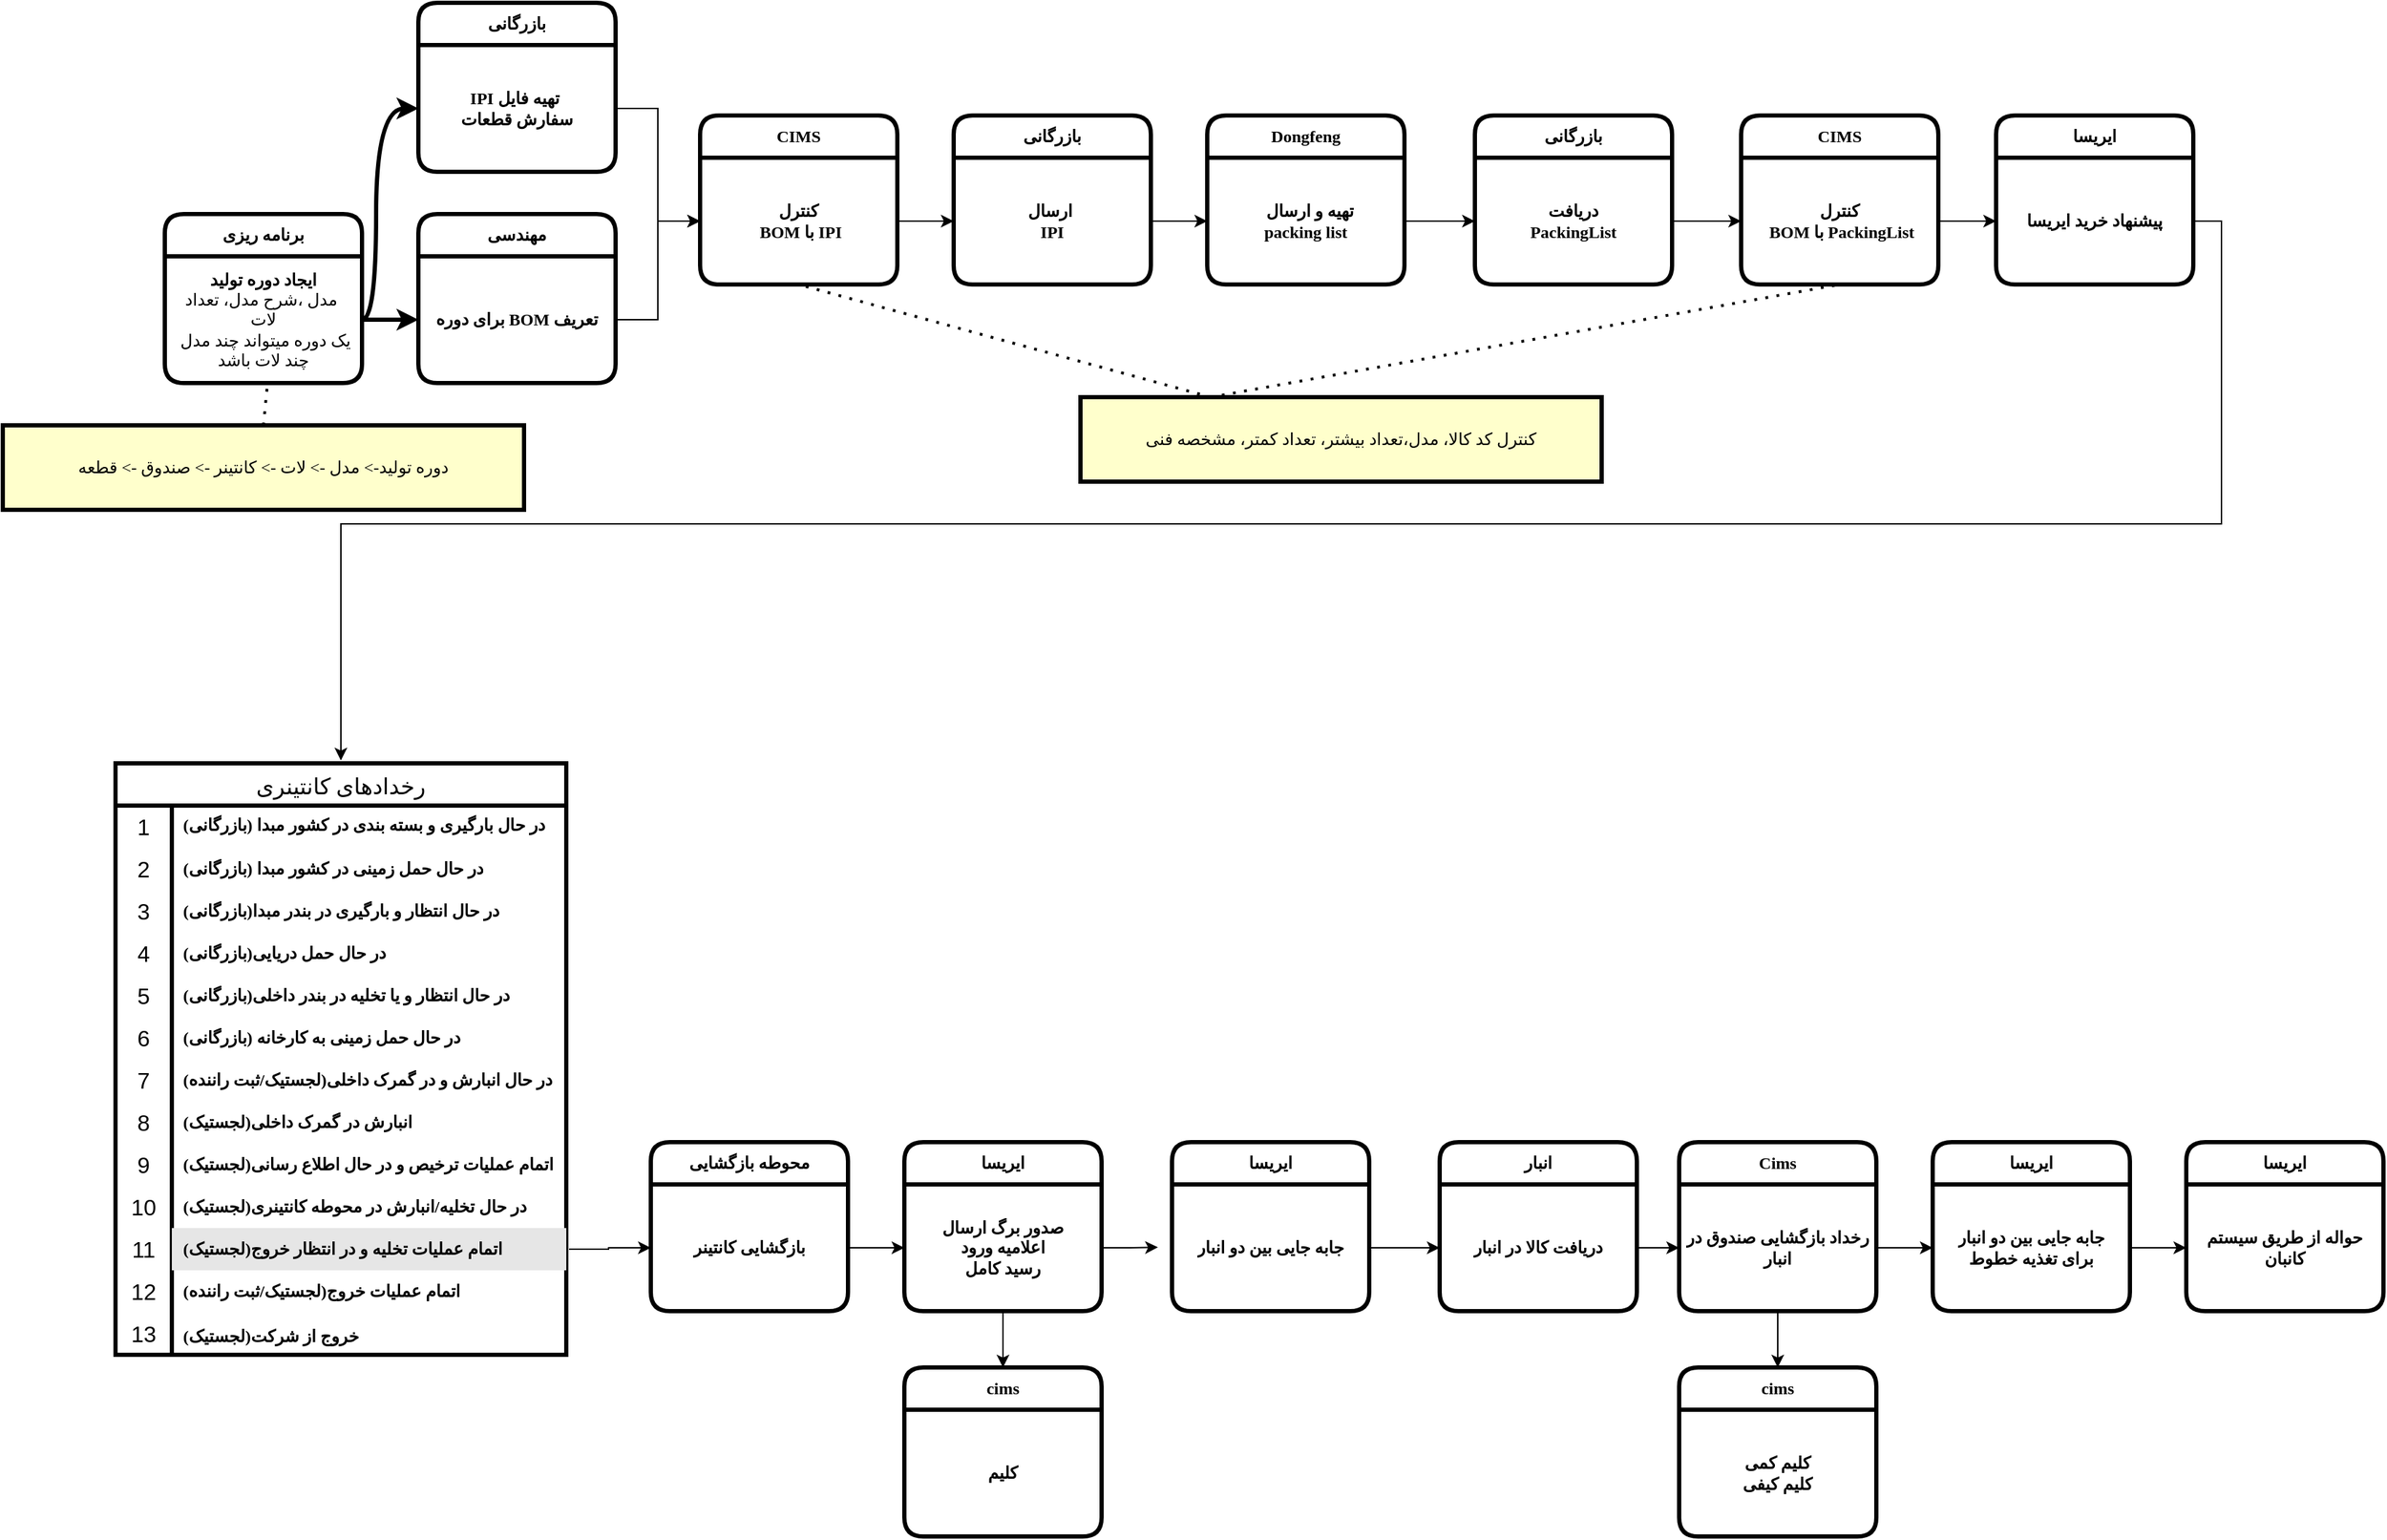 <mxfile version="24.7.8">
  <diagram name="Page-1" id="c7558073-3199-34d8-9f00-42111426c3f3">
    <mxGraphModel dx="2544" dy="2734" grid="1" gridSize="10" guides="1" tooltips="1" connect="1" arrows="1" fold="1" page="1" pageScale="1" pageWidth="1169" pageHeight="827" background="none" math="0" shadow="0">
      <root>
        <mxCell id="0" />
        <mxCell id="1" parent="0" />
        <mxCell id="4" value="‏دوره تولید-&gt; مدل -&gt; لات -&gt; کانتینر -&gt; صندوق -&gt; قطعه" style="whiteSpace=wrap;align=center;verticalAlign=middle;fontStyle=0;strokeWidth=3;fillColor=#FFFFCC;fontFamily=Vazirmatn;fontSource=https%3A%2F%2Ffonts.googleapis.com%2Fcss%3Ffamily%3DVazirmatn;" parent="1" vertex="1">
          <mxGeometry x="1200" y="-240" width="370" height="60" as="geometry" />
        </mxCell>
        <mxCell id="ImeqDuy5QfRWBbxiFpZr-104" value="&lt;span style=&quot;font-weight: 700;&quot;&gt;برنامه ریزی&lt;/span&gt;" style="swimlane;fontStyle=0;childLayout=stackLayout;horizontal=1;startSize=30;horizontalStack=0;resizeParent=1;resizeParentMax=0;resizeLast=0;collapsible=1;marginBottom=0;whiteSpace=wrap;html=1;strokeWidth=3;rounded=1;fontFamily=Vazirmatn;fontSource=https%3A%2F%2Ffonts.googleapis.com%2Fcss%3Ffamily%3DVazirmatn;" vertex="1" parent="1">
          <mxGeometry x="1315" y="-390" width="140" height="120" as="geometry" />
        </mxCell>
        <mxCell id="ImeqDuy5QfRWBbxiFpZr-105" value="&lt;b&gt;ایجاد دوره تولید&lt;/b&gt;&lt;div&gt;مدل ،شرح مدل، تعداد&amp;nbsp;&lt;/div&gt;&lt;div&gt;&lt;span style=&quot;background-color: initial;&quot;&gt;لات&lt;/span&gt;&lt;br&gt;&lt;/div&gt;&lt;div&gt;&lt;span style=&quot;background-color: initial;&quot;&gt;یک دوره میتواند چند مدل&amp;nbsp; چند لات باشد&lt;/span&gt;&lt;/div&gt;" style="text;strokeColor=none;fillColor=none;align=center;verticalAlign=middle;spacingLeft=4;spacingRight=4;overflow=hidden;points=[[0,0.5],[1,0.5]];portConstraint=eastwest;rotatable=0;whiteSpace=wrap;html=1;strokeWidth=3;rounded=1;fontFamily=Vazirmatn;fontSource=https%3A%2F%2Ffonts.googleapis.com%2Fcss%3Ffamily%3DVazirmatn;" vertex="1" parent="ImeqDuy5QfRWBbxiFpZr-104">
          <mxGeometry y="30" width="140" height="90" as="geometry" />
        </mxCell>
        <mxCell id="ImeqDuy5QfRWBbxiFpZr-108" value="" style="endArrow=none;dashed=1;html=1;dashPattern=1 3;strokeWidth=2;rounded=0;exitX=0.5;exitY=0;exitDx=0;exitDy=0;entryX=0.521;entryY=1;entryDx=0;entryDy=0;entryPerimeter=0;" edge="1" parent="1" source="4" target="ImeqDuy5QfRWBbxiFpZr-105">
          <mxGeometry width="50" height="50" relative="1" as="geometry">
            <mxPoint x="1725" y="-400" as="sourcePoint" />
            <mxPoint x="1775" y="-450" as="targetPoint" />
          </mxGeometry>
        </mxCell>
        <mxCell id="ImeqDuy5QfRWBbxiFpZr-109" value="&lt;span style=&quot;font-weight: 700;&quot;&gt;مهندسی&lt;/span&gt;" style="swimlane;fontStyle=0;childLayout=stackLayout;horizontal=1;startSize=30;horizontalStack=0;resizeParent=1;resizeParentMax=0;resizeLast=0;collapsible=1;marginBottom=0;whiteSpace=wrap;html=1;strokeWidth=3;rounded=1;fontFamily=Vazirmatn;fontSource=https%3A%2F%2Ffonts.googleapis.com%2Fcss%3Ffamily%3DVazirmatn;" vertex="1" parent="1">
          <mxGeometry x="1495" y="-390" width="140" height="120" as="geometry" />
        </mxCell>
        <mxCell id="ImeqDuy5QfRWBbxiFpZr-110" value="&lt;b&gt;‮‏‏تعریف MOB برای دوره&lt;/b&gt;" style="text;strokeColor=none;fillColor=none;align=center;verticalAlign=middle;spacingLeft=4;spacingRight=4;overflow=hidden;points=[[0,0.5],[1,0.5]];portConstraint=eastwest;rotatable=0;whiteSpace=wrap;html=1;strokeWidth=3;rounded=1;fontFamily=Vazirmatn;fontSource=https%3A%2F%2Ffonts.googleapis.com%2Fcss%3Ffamily%3DVazirmatn;" vertex="1" parent="ImeqDuy5QfRWBbxiFpZr-109">
          <mxGeometry y="30" width="140" height="90" as="geometry" />
        </mxCell>
        <mxCell id="ImeqDuy5QfRWBbxiFpZr-111" value="&lt;span style=&quot;font-weight: 700;&quot;&gt;بازرگانی&lt;/span&gt;" style="swimlane;fontStyle=0;childLayout=stackLayout;horizontal=1;startSize=30;horizontalStack=0;resizeParent=1;resizeParentMax=0;resizeLast=0;collapsible=1;marginBottom=0;whiteSpace=wrap;html=1;strokeWidth=3;rounded=1;fontFamily=Vazirmatn;fontSource=https%3A%2F%2Ffonts.googleapis.com%2Fcss%3Ffamily%3DVazirmatn;" vertex="1" parent="1">
          <mxGeometry x="1495" y="-540" width="140" height="120" as="geometry" />
        </mxCell>
        <mxCell id="ImeqDuy5QfRWBbxiFpZr-112" value="&lt;b&gt;‮&amp;nbsp; تهیه فایل IPI&amp;nbsp;&lt;/b&gt;&lt;div&gt;&lt;b&gt;سفارش قطعات&lt;/b&gt;&lt;/div&gt;" style="text;strokeColor=none;fillColor=none;align=center;verticalAlign=middle;spacingLeft=4;spacingRight=4;overflow=hidden;points=[[0,0.5],[1,0.5]];portConstraint=eastwest;rotatable=0;whiteSpace=wrap;html=1;strokeWidth=3;rounded=1;fontFamily=Vazirmatn;fontSource=https%3A%2F%2Ffonts.googleapis.com%2Fcss%3Ffamily%3DVazirmatn;" vertex="1" parent="ImeqDuy5QfRWBbxiFpZr-111">
          <mxGeometry y="30" width="140" height="90" as="geometry" />
        </mxCell>
        <mxCell id="ImeqDuy5QfRWBbxiFpZr-113" value="&lt;b&gt;CIMS&lt;/b&gt;" style="swimlane;fontStyle=0;childLayout=stackLayout;horizontal=1;startSize=30;horizontalStack=0;resizeParent=1;resizeParentMax=0;resizeLast=0;collapsible=1;marginBottom=0;whiteSpace=wrap;html=1;strokeWidth=3;rounded=1;fontFamily=Vazirmatn;fontSource=https%3A%2F%2Ffonts.googleapis.com%2Fcss%3Ffamily%3DVazirmatn;" vertex="1" parent="1">
          <mxGeometry x="1695" y="-460" width="140" height="120" as="geometry" />
        </mxCell>
        <mxCell id="ImeqDuy5QfRWBbxiFpZr-114" value="&lt;b&gt;کنترل&lt;/b&gt;&lt;div&gt;&lt;b&gt;&amp;nbsp;BOM با IPI&lt;/b&gt;&lt;/div&gt;" style="text;strokeColor=none;fillColor=none;align=center;verticalAlign=middle;spacingLeft=4;spacingRight=4;overflow=hidden;points=[[0,0.5],[1,0.5]];portConstraint=eastwest;rotatable=0;whiteSpace=wrap;html=1;strokeWidth=3;rounded=1;fontFamily=Vazirmatn;fontSource=https%3A%2F%2Ffonts.googleapis.com%2Fcss%3Ffamily%3DVazirmatn;" vertex="1" parent="ImeqDuy5QfRWBbxiFpZr-113">
          <mxGeometry y="30" width="140" height="90" as="geometry" />
        </mxCell>
        <mxCell id="ImeqDuy5QfRWBbxiFpZr-118" value="&lt;b&gt;Dongfeng&lt;/b&gt;" style="swimlane;fontStyle=0;childLayout=stackLayout;horizontal=1;startSize=30;horizontalStack=0;resizeParent=1;resizeParentMax=0;resizeLast=0;collapsible=1;marginBottom=0;whiteSpace=wrap;html=1;strokeWidth=3;rounded=1;fontFamily=Vazirmatn;fontSource=https%3A%2F%2Ffonts.googleapis.com%2Fcss%3Ffamily%3DVazirmatn;" vertex="1" parent="1">
          <mxGeometry x="2055" y="-460" width="140" height="120" as="geometry" />
        </mxCell>
        <mxCell id="ImeqDuy5QfRWBbxiFpZr-119" value="&lt;b&gt;&amp;nbsp; تهیه و ارسال&lt;/b&gt;&lt;div&gt;&lt;b&gt;packing list&lt;/b&gt;&lt;/div&gt;" style="text;strokeColor=none;fillColor=none;align=center;verticalAlign=middle;spacingLeft=4;spacingRight=4;overflow=hidden;points=[[0,0.5],[1,0.5]];portConstraint=eastwest;rotatable=0;whiteSpace=wrap;html=1;strokeWidth=3;rounded=1;fontFamily=Vazirmatn;fontSource=https%3A%2F%2Ffonts.googleapis.com%2Fcss%3Ffamily%3DVazirmatn;" vertex="1" parent="ImeqDuy5QfRWBbxiFpZr-118">
          <mxGeometry y="30" width="140" height="90" as="geometry" />
        </mxCell>
        <mxCell id="ImeqDuy5QfRWBbxiFpZr-120" value="&lt;b&gt;بازرگانی&lt;/b&gt;" style="swimlane;fontStyle=0;childLayout=stackLayout;horizontal=1;startSize=30;horizontalStack=0;resizeParent=1;resizeParentMax=0;resizeLast=0;collapsible=1;marginBottom=0;whiteSpace=wrap;html=1;strokeWidth=3;rounded=1;fontFamily=Vazirmatn;fontSource=https%3A%2F%2Ffonts.googleapis.com%2Fcss%3Ffamily%3DVazirmatn;" vertex="1" parent="1">
          <mxGeometry x="2245" y="-460" width="140" height="120" as="geometry" />
        </mxCell>
        <mxCell id="ImeqDuy5QfRWBbxiFpZr-121" value="&lt;b&gt;دریافت&lt;/b&gt;&lt;div&gt;&lt;b&gt;PackingList&lt;/b&gt;&lt;/div&gt;" style="text;strokeColor=none;fillColor=none;align=center;verticalAlign=middle;spacingLeft=4;spacingRight=4;overflow=hidden;points=[[0,0.5],[1,0.5]];portConstraint=eastwest;rotatable=0;whiteSpace=wrap;html=1;strokeWidth=3;rounded=1;fontFamily=Vazirmatn;fontSource=https%3A%2F%2Ffonts.googleapis.com%2Fcss%3Ffamily%3DVazirmatn;" vertex="1" parent="ImeqDuy5QfRWBbxiFpZr-120">
          <mxGeometry y="30" width="140" height="90" as="geometry" />
        </mxCell>
        <mxCell id="ImeqDuy5QfRWBbxiFpZr-122" value="&lt;b&gt;CIMS&lt;/b&gt;" style="swimlane;fontStyle=0;childLayout=stackLayout;horizontal=1;startSize=30;horizontalStack=0;resizeParent=1;resizeParentMax=0;resizeLast=0;collapsible=1;marginBottom=0;whiteSpace=wrap;html=1;strokeWidth=3;rounded=1;fontFamily=Vazirmatn;fontSource=https%3A%2F%2Ffonts.googleapis.com%2Fcss%3Ffamily%3DVazirmatn;" vertex="1" parent="1">
          <mxGeometry x="2434" y="-460" width="140" height="120" as="geometry" />
        </mxCell>
        <mxCell id="ImeqDuy5QfRWBbxiFpZr-123" value="&lt;b&gt;کنترل&lt;/b&gt;&lt;div&gt;&lt;b&gt;&amp;nbsp;BOM با PackingList&lt;/b&gt;&lt;/div&gt;" style="text;strokeColor=none;fillColor=none;align=center;verticalAlign=middle;spacingLeft=4;spacingRight=4;overflow=hidden;points=[[0,0.5],[1,0.5]];portConstraint=eastwest;rotatable=0;whiteSpace=wrap;html=1;strokeWidth=3;rounded=1;fontFamily=Vazirmatn;fontSource=https%3A%2F%2Ffonts.googleapis.com%2Fcss%3Ffamily%3DVazirmatn;" vertex="1" parent="ImeqDuy5QfRWBbxiFpZr-122">
          <mxGeometry y="30" width="140" height="90" as="geometry" />
        </mxCell>
        <mxCell id="ImeqDuy5QfRWBbxiFpZr-124" value="کنترل کد کالا، مدل،تعداد بیشتر، تعداد کمتر، مشخصه فنی" style="whiteSpace=wrap;align=center;verticalAlign=middle;fontStyle=0;strokeWidth=3;fillColor=#FFFFCC;fontFamily=Vazirmatn;fontSource=https%3A%2F%2Ffonts.googleapis.com%2Fcss%3Ffamily%3DVazirmatn;" vertex="1" parent="1">
          <mxGeometry x="1965" y="-260" width="370" height="60" as="geometry" />
        </mxCell>
        <mxCell id="ImeqDuy5QfRWBbxiFpZr-125" value="&lt;b&gt;ایریسا&lt;/b&gt;" style="swimlane;fontStyle=0;childLayout=stackLayout;horizontal=1;startSize=30;horizontalStack=0;resizeParent=1;resizeParentMax=0;resizeLast=0;collapsible=1;marginBottom=0;whiteSpace=wrap;html=1;strokeWidth=3;rounded=1;fontFamily=Vazirmatn;fontSource=https%3A%2F%2Ffonts.googleapis.com%2Fcss%3Ffamily%3DVazirmatn;" vertex="1" parent="1">
          <mxGeometry x="2615" y="-460" width="140" height="120" as="geometry" />
        </mxCell>
        <mxCell id="ImeqDuy5QfRWBbxiFpZr-126" value="&lt;b&gt;پیشنهاد خرید ایریسا&lt;/b&gt;" style="text;strokeColor=none;fillColor=none;align=center;verticalAlign=middle;spacingLeft=4;spacingRight=4;overflow=hidden;points=[[0,0.5],[1,0.5]];portConstraint=eastwest;rotatable=0;whiteSpace=wrap;html=1;strokeWidth=3;rounded=1;fontFamily=Vazirmatn;fontSource=https%3A%2F%2Ffonts.googleapis.com%2Fcss%3Ffamily%3DVazirmatn;" vertex="1" parent="ImeqDuy5QfRWBbxiFpZr-125">
          <mxGeometry y="30" width="140" height="90" as="geometry" />
        </mxCell>
        <mxCell id="ImeqDuy5QfRWBbxiFpZr-147" value="رخدادهای کانتینری" style="shape=table;startSize=30;container=1;collapsible=0;childLayout=tableLayout;fixedRows=1;rowLines=0;fontStyle=0;strokeColor=default;fontSize=16;labelBorderColor=none;labelBackgroundColor=none;perimeterSpacing=2;fontFamily=Vazirmatn;fontSource=https%3A%2F%2Ffonts.googleapis.com%2Fcss%3Ffamily%3DVazirmatn;strokeWidth=3;" vertex="1" parent="1">
          <mxGeometry x="1280" width="320" height="420" as="geometry" />
        </mxCell>
        <mxCell id="ImeqDuy5QfRWBbxiFpZr-148" value="" style="shape=tableRow;horizontal=0;startSize=0;swimlaneHead=0;swimlaneBody=0;top=0;left=0;bottom=0;right=0;collapsible=0;dropTarget=0;fillColor=none;points=[[0,0.5],[1,0.5]];portConstraint=eastwest;strokeColor=default;fontSize=16;labelBackgroundColor=none;labelBorderColor=none;perimeterSpacing=2;strokeWidth=3;" vertex="1" parent="ImeqDuy5QfRWBbxiFpZr-147">
          <mxGeometry y="30" width="320" height="30" as="geometry" />
        </mxCell>
        <mxCell id="ImeqDuy5QfRWBbxiFpZr-149" value="1" style="shape=partialRectangle;html=1;whiteSpace=wrap;connectable=0;fillColor=none;top=0;left=0;bottom=0;right=0;overflow=hidden;pointerEvents=1;strokeColor=default;fontSize=16;labelBackgroundColor=none;labelBorderColor=none;perimeterSpacing=2;strokeWidth=3;" vertex="1" parent="ImeqDuy5QfRWBbxiFpZr-148">
          <mxGeometry width="40" height="30" as="geometry">
            <mxRectangle width="40" height="30" as="alternateBounds" />
          </mxGeometry>
        </mxCell>
        <mxCell id="ImeqDuy5QfRWBbxiFpZr-150" value="&lt;b style=&quot;font-family: Vazirmatn; font-size: 12px; text-align: right;&quot;&gt;در حال بارگیری و بسته بندی در کشور مبدا (بازرگانی)&lt;/b&gt;&lt;div&gt;&lt;b style=&quot;font-family: Vazirmatn; font-size: 12px; text-align: right;&quot;&gt;&lt;br&gt;&lt;/b&gt;&lt;/div&gt;" style="shape=partialRectangle;html=1;whiteSpace=wrap;connectable=0;fillColor=none;top=0;left=0;bottom=0;right=0;align=left;spacingLeft=6;overflow=hidden;strokeColor=default;fontSize=16;shadow=0;labelBackgroundColor=none;labelBorderColor=none;perimeterSpacing=2;strokeWidth=3;" vertex="1" parent="ImeqDuy5QfRWBbxiFpZr-148">
          <mxGeometry x="40" width="280" height="30" as="geometry">
            <mxRectangle width="280" height="30" as="alternateBounds" />
          </mxGeometry>
        </mxCell>
        <mxCell id="ImeqDuy5QfRWBbxiFpZr-151" value="" style="shape=tableRow;horizontal=0;startSize=0;swimlaneHead=0;swimlaneBody=0;top=0;left=0;bottom=0;right=0;collapsible=0;dropTarget=0;fillColor=none;points=[[0,0.5],[1,0.5]];portConstraint=eastwest;strokeColor=default;fontSize=16;labelBackgroundColor=none;labelBorderColor=none;perimeterSpacing=2;strokeWidth=3;" vertex="1" parent="ImeqDuy5QfRWBbxiFpZr-147">
          <mxGeometry y="60" width="320" height="30" as="geometry" />
        </mxCell>
        <mxCell id="ImeqDuy5QfRWBbxiFpZr-152" value="2" style="shape=partialRectangle;html=1;whiteSpace=wrap;connectable=0;fillColor=none;top=0;left=0;bottom=0;right=0;overflow=hidden;strokeColor=default;fontSize=16;labelBackgroundColor=none;labelBorderColor=none;perimeterSpacing=2;strokeWidth=3;" vertex="1" parent="ImeqDuy5QfRWBbxiFpZr-151">
          <mxGeometry width="40" height="30" as="geometry">
            <mxRectangle width="40" height="30" as="alternateBounds" />
          </mxGeometry>
        </mxCell>
        <mxCell id="ImeqDuy5QfRWBbxiFpZr-153" value="&lt;div style=&quot;font-family: Vazirmatn; font-size: 12px; text-align: right;&quot;&gt;&lt;b&gt;در حال حمل زمینی در کشور مبدا (بازرگانی)&lt;/b&gt;&lt;/div&gt;" style="shape=partialRectangle;html=1;whiteSpace=wrap;connectable=0;fillColor=none;top=0;left=0;bottom=0;right=0;align=left;spacingLeft=6;overflow=hidden;strokeColor=default;fontSize=16;labelBackgroundColor=none;labelBorderColor=none;perimeterSpacing=2;strokeWidth=3;" vertex="1" parent="ImeqDuy5QfRWBbxiFpZr-151">
          <mxGeometry x="40" width="280" height="30" as="geometry">
            <mxRectangle width="280" height="30" as="alternateBounds" />
          </mxGeometry>
        </mxCell>
        <mxCell id="ImeqDuy5QfRWBbxiFpZr-154" value="" style="shape=tableRow;horizontal=0;startSize=0;swimlaneHead=0;swimlaneBody=0;top=0;left=0;bottom=0;right=0;collapsible=0;dropTarget=0;fillColor=none;points=[[0,0.5],[1,0.5]];portConstraint=eastwest;strokeColor=default;fontSize=16;labelBackgroundColor=none;labelBorderColor=none;perimeterSpacing=2;strokeWidth=3;" vertex="1" parent="ImeqDuy5QfRWBbxiFpZr-147">
          <mxGeometry y="90" width="320" height="30" as="geometry" />
        </mxCell>
        <mxCell id="ImeqDuy5QfRWBbxiFpZr-155" value="3" style="shape=partialRectangle;html=1;whiteSpace=wrap;connectable=0;fillColor=none;top=0;left=0;bottom=0;right=0;overflow=hidden;strokeColor=default;fontSize=16;labelBackgroundColor=none;labelBorderColor=none;perimeterSpacing=2;strokeWidth=3;" vertex="1" parent="ImeqDuy5QfRWBbxiFpZr-154">
          <mxGeometry width="40" height="30" as="geometry">
            <mxRectangle width="40" height="30" as="alternateBounds" />
          </mxGeometry>
        </mxCell>
        <mxCell id="ImeqDuy5QfRWBbxiFpZr-156" value="&lt;div style=&quot;font-family: Vazirmatn; font-size: 12px; text-align: right;&quot;&gt;&lt;b&gt;در حال انتظار و بارگیری در بندر مبدا(بازرگانی)&lt;/b&gt;&lt;/div&gt;" style="shape=partialRectangle;html=1;whiteSpace=wrap;connectable=0;fillColor=none;top=0;left=0;bottom=0;right=0;align=left;spacingLeft=6;overflow=hidden;strokeColor=default;fontSize=16;labelBackgroundColor=none;labelBorderColor=none;perimeterSpacing=2;strokeWidth=3;" vertex="1" parent="ImeqDuy5QfRWBbxiFpZr-154">
          <mxGeometry x="40" width="280" height="30" as="geometry">
            <mxRectangle width="280" height="30" as="alternateBounds" />
          </mxGeometry>
        </mxCell>
        <mxCell id="ImeqDuy5QfRWBbxiFpZr-163" style="shape=tableRow;horizontal=0;startSize=0;swimlaneHead=0;swimlaneBody=0;top=0;left=0;bottom=0;right=0;collapsible=0;dropTarget=0;fillColor=none;points=[[0,0.5],[1,0.5]];portConstraint=eastwest;strokeColor=default;fontSize=16;labelBackgroundColor=none;labelBorderColor=none;perimeterSpacing=2;strokeWidth=3;" vertex="1" parent="ImeqDuy5QfRWBbxiFpZr-147">
          <mxGeometry y="120" width="320" height="30" as="geometry" />
        </mxCell>
        <mxCell id="ImeqDuy5QfRWBbxiFpZr-164" value="4" style="shape=partialRectangle;html=1;whiteSpace=wrap;connectable=0;fillColor=none;top=0;left=0;bottom=0;right=0;overflow=hidden;strokeColor=default;fontSize=16;labelBackgroundColor=none;labelBorderColor=none;perimeterSpacing=2;strokeWidth=3;" vertex="1" parent="ImeqDuy5QfRWBbxiFpZr-163">
          <mxGeometry width="40" height="30" as="geometry">
            <mxRectangle width="40" height="30" as="alternateBounds" />
          </mxGeometry>
        </mxCell>
        <mxCell id="ImeqDuy5QfRWBbxiFpZr-165" value="&lt;div style=&quot;forced-color-adjust: none; color: rgb(0, 0, 0); font-family: Vazirmatn; font-size: 12px; font-style: normal; font-variant-ligatures: normal; font-variant-caps: normal; font-weight: 400; letter-spacing: normal; orphans: 2; text-align: right; text-indent: 0px; text-transform: none; widows: 2; word-spacing: 0px; -webkit-text-stroke-width: 0px; white-space: normal; text-decoration-thickness: initial; text-decoration-style: initial; text-decoration-color: initial;&quot;&gt;&lt;b style=&quot;forced-color-adjust: none;&quot;&gt;در حال حمل دریایی(بازرگانی)&lt;/b&gt;&lt;/div&gt;" style="shape=partialRectangle;html=1;whiteSpace=wrap;connectable=0;fillColor=none;top=0;left=0;bottom=0;right=0;align=left;spacingLeft=6;overflow=hidden;strokeColor=default;fontSize=16;labelBackgroundColor=none;labelBorderColor=none;perimeterSpacing=2;strokeWidth=3;" vertex="1" parent="ImeqDuy5QfRWBbxiFpZr-163">
          <mxGeometry x="40" width="280" height="30" as="geometry">
            <mxRectangle width="280" height="30" as="alternateBounds" />
          </mxGeometry>
        </mxCell>
        <mxCell id="ImeqDuy5QfRWBbxiFpZr-178" style="shape=tableRow;horizontal=0;startSize=0;swimlaneHead=0;swimlaneBody=0;top=0;left=0;bottom=0;right=0;collapsible=0;dropTarget=0;fillColor=none;points=[[0,0.5],[1,0.5]];portConstraint=eastwest;strokeColor=default;fontSize=16;labelBackgroundColor=none;labelBorderColor=none;perimeterSpacing=2;strokeWidth=3;" vertex="1" parent="ImeqDuy5QfRWBbxiFpZr-147">
          <mxGeometry y="150" width="320" height="30" as="geometry" />
        </mxCell>
        <mxCell id="ImeqDuy5QfRWBbxiFpZr-179" value="5" style="shape=partialRectangle;html=1;whiteSpace=wrap;connectable=0;fillColor=none;top=0;left=0;bottom=0;right=0;overflow=hidden;strokeColor=default;fontSize=16;labelBackgroundColor=none;labelBorderColor=none;perimeterSpacing=2;strokeWidth=3;" vertex="1" parent="ImeqDuy5QfRWBbxiFpZr-178">
          <mxGeometry width="40" height="30" as="geometry">
            <mxRectangle width="40" height="30" as="alternateBounds" />
          </mxGeometry>
        </mxCell>
        <mxCell id="ImeqDuy5QfRWBbxiFpZr-180" value="&lt;div style=&quot;forced-color-adjust: none; color: rgb(0, 0, 0); font-family: Vazirmatn; font-size: 12px; font-style: normal; font-variant-ligatures: normal; font-variant-caps: normal; font-weight: 400; letter-spacing: normal; orphans: 2; text-align: right; text-indent: 0px; text-transform: none; widows: 2; word-spacing: 0px; -webkit-text-stroke-width: 0px; white-space: normal; text-decoration-thickness: initial; text-decoration-style: initial; text-decoration-color: initial;&quot;&gt;&lt;b style=&quot;forced-color-adjust: none;&quot;&gt;در حال انتظار و یا تخلیه در بندر داخلی(بازرگانی)&lt;/b&gt;&lt;/div&gt;" style="shape=partialRectangle;html=1;whiteSpace=wrap;connectable=0;fillColor=none;top=0;left=0;bottom=0;right=0;align=left;spacingLeft=6;overflow=hidden;strokeColor=default;fontSize=16;labelBackgroundColor=none;labelBorderColor=none;perimeterSpacing=2;strokeWidth=3;" vertex="1" parent="ImeqDuy5QfRWBbxiFpZr-178">
          <mxGeometry x="40" width="280" height="30" as="geometry">
            <mxRectangle width="280" height="30" as="alternateBounds" />
          </mxGeometry>
        </mxCell>
        <mxCell id="ImeqDuy5QfRWBbxiFpZr-175" style="shape=tableRow;horizontal=0;startSize=0;swimlaneHead=0;swimlaneBody=0;top=0;left=0;bottom=0;right=0;collapsible=0;dropTarget=0;fillColor=none;points=[[0,0.5],[1,0.5]];portConstraint=eastwest;strokeColor=default;fontSize=16;labelBackgroundColor=none;labelBorderColor=none;perimeterSpacing=2;strokeWidth=3;" vertex="1" parent="ImeqDuy5QfRWBbxiFpZr-147">
          <mxGeometry y="180" width="320" height="30" as="geometry" />
        </mxCell>
        <mxCell id="ImeqDuy5QfRWBbxiFpZr-176" value="6" style="shape=partialRectangle;html=1;whiteSpace=wrap;connectable=0;fillColor=none;top=0;left=0;bottom=0;right=0;overflow=hidden;strokeColor=default;fontSize=16;labelBackgroundColor=none;labelBorderColor=none;perimeterSpacing=2;strokeWidth=3;" vertex="1" parent="ImeqDuy5QfRWBbxiFpZr-175">
          <mxGeometry width="40" height="30" as="geometry">
            <mxRectangle width="40" height="30" as="alternateBounds" />
          </mxGeometry>
        </mxCell>
        <mxCell id="ImeqDuy5QfRWBbxiFpZr-177" value="&lt;div style=&quot;forced-color-adjust: none; color: rgb(0, 0, 0); font-family: Vazirmatn; font-size: 12px; font-style: normal; font-variant-ligatures: normal; font-variant-caps: normal; font-weight: 400; letter-spacing: normal; orphans: 2; text-align: right; text-indent: 0px; text-transform: none; widows: 2; word-spacing: 0px; -webkit-text-stroke-width: 0px; white-space: normal; text-decoration-thickness: initial; text-decoration-style: initial; text-decoration-color: initial;&quot;&gt;&lt;b style=&quot;forced-color-adjust: none;&quot;&gt;در حال حمل زمینی به کارخانه (بازرگانی)&lt;/b&gt;&lt;/div&gt;" style="shape=partialRectangle;html=1;whiteSpace=wrap;connectable=0;fillColor=none;top=0;left=0;bottom=0;right=0;align=left;spacingLeft=6;overflow=hidden;strokeColor=default;fontSize=16;labelBackgroundColor=none;labelBorderColor=none;perimeterSpacing=2;strokeWidth=3;" vertex="1" parent="ImeqDuy5QfRWBbxiFpZr-175">
          <mxGeometry x="40" width="280" height="30" as="geometry">
            <mxRectangle width="280" height="30" as="alternateBounds" />
          </mxGeometry>
        </mxCell>
        <mxCell id="ImeqDuy5QfRWBbxiFpZr-172" style="shape=tableRow;horizontal=0;startSize=0;swimlaneHead=0;swimlaneBody=0;top=0;left=0;bottom=0;right=0;collapsible=0;dropTarget=0;fillColor=none;points=[[0,0.5],[1,0.5]];portConstraint=eastwest;strokeColor=default;fontSize=16;labelBackgroundColor=none;labelBorderColor=none;perimeterSpacing=2;strokeWidth=3;" vertex="1" parent="ImeqDuy5QfRWBbxiFpZr-147">
          <mxGeometry y="210" width="320" height="30" as="geometry" />
        </mxCell>
        <mxCell id="ImeqDuy5QfRWBbxiFpZr-173" value="7" style="shape=partialRectangle;html=1;whiteSpace=wrap;connectable=0;fillColor=none;top=0;left=0;bottom=0;right=0;overflow=hidden;strokeColor=default;fontSize=16;labelBackgroundColor=none;labelBorderColor=none;perimeterSpacing=2;strokeWidth=3;" vertex="1" parent="ImeqDuy5QfRWBbxiFpZr-172">
          <mxGeometry width="40" height="30" as="geometry">
            <mxRectangle width="40" height="30" as="alternateBounds" />
          </mxGeometry>
        </mxCell>
        <mxCell id="ImeqDuy5QfRWBbxiFpZr-174" value="&lt;div style=&quot;forced-color-adjust: none; color: rgb(0, 0, 0); font-family: Vazirmatn; font-size: 12px; font-style: normal; font-variant-ligatures: normal; font-variant-caps: normal; font-weight: 400; letter-spacing: normal; orphans: 2; text-align: right; text-indent: 0px; text-transform: none; widows: 2; word-spacing: 0px; -webkit-text-stroke-width: 0px; white-space: normal; text-decoration-thickness: initial; text-decoration-style: initial; text-decoration-color: initial;&quot;&gt;&lt;b style=&quot;forced-color-adjust: none;&quot;&gt;در حال انبارش و در گمرک داخلی(لجستیک/ثبت راننده)&lt;/b&gt;&lt;/div&gt;" style="shape=partialRectangle;html=1;whiteSpace=wrap;connectable=0;fillColor=none;top=0;left=0;bottom=0;right=0;align=left;spacingLeft=6;overflow=hidden;strokeColor=default;fontSize=16;labelBackgroundColor=none;labelBorderColor=none;perimeterSpacing=2;strokeWidth=3;" vertex="1" parent="ImeqDuy5QfRWBbxiFpZr-172">
          <mxGeometry x="40" width="280" height="30" as="geometry">
            <mxRectangle width="280" height="30" as="alternateBounds" />
          </mxGeometry>
        </mxCell>
        <mxCell id="ImeqDuy5QfRWBbxiFpZr-169" style="shape=tableRow;horizontal=0;startSize=0;swimlaneHead=0;swimlaneBody=0;top=0;left=0;bottom=0;right=0;collapsible=0;dropTarget=0;fillColor=none;points=[[0,0.5],[1,0.5]];portConstraint=eastwest;strokeColor=default;fontSize=16;labelBackgroundColor=none;labelBorderColor=none;perimeterSpacing=2;strokeWidth=3;" vertex="1" parent="ImeqDuy5QfRWBbxiFpZr-147">
          <mxGeometry y="240" width="320" height="30" as="geometry" />
        </mxCell>
        <mxCell id="ImeqDuy5QfRWBbxiFpZr-170" value="8" style="shape=partialRectangle;html=1;whiteSpace=wrap;connectable=0;fillColor=none;top=0;left=0;bottom=0;right=0;overflow=hidden;strokeColor=default;fontSize=16;labelBackgroundColor=none;labelBorderColor=none;perimeterSpacing=2;strokeWidth=3;" vertex="1" parent="ImeqDuy5QfRWBbxiFpZr-169">
          <mxGeometry width="40" height="30" as="geometry">
            <mxRectangle width="40" height="30" as="alternateBounds" />
          </mxGeometry>
        </mxCell>
        <mxCell id="ImeqDuy5QfRWBbxiFpZr-171" value="&lt;div style=&quot;forced-color-adjust: none; color: rgb(0, 0, 0); font-family: Vazirmatn; font-size: 12px; font-style: normal; font-variant-ligatures: normal; font-variant-caps: normal; font-weight: 400; letter-spacing: normal; orphans: 2; text-align: right; text-indent: 0px; text-transform: none; widows: 2; word-spacing: 0px; -webkit-text-stroke-width: 0px; white-space: normal; text-decoration-thickness: initial; text-decoration-style: initial; text-decoration-color: initial;&quot;&gt;&lt;b style=&quot;forced-color-adjust: none;&quot;&gt;انبارش در گمرک داخلی(لجستیک)&lt;/b&gt;&lt;/div&gt;" style="shape=partialRectangle;html=1;whiteSpace=wrap;connectable=0;fillColor=none;top=0;left=0;bottom=0;right=0;align=left;spacingLeft=6;overflow=hidden;strokeColor=default;fontSize=16;labelBackgroundColor=none;labelBorderColor=none;perimeterSpacing=2;strokeWidth=3;" vertex="1" parent="ImeqDuy5QfRWBbxiFpZr-169">
          <mxGeometry x="40" width="280" height="30" as="geometry">
            <mxRectangle width="280" height="30" as="alternateBounds" />
          </mxGeometry>
        </mxCell>
        <mxCell id="ImeqDuy5QfRWBbxiFpZr-166" style="shape=tableRow;horizontal=0;startSize=0;swimlaneHead=0;swimlaneBody=0;top=0;left=0;bottom=0;right=0;collapsible=0;dropTarget=0;fillColor=none;points=[[0,0.5],[1,0.5]];portConstraint=eastwest;strokeColor=default;fontSize=16;labelBackgroundColor=none;labelBorderColor=none;perimeterSpacing=2;strokeWidth=3;" vertex="1" parent="ImeqDuy5QfRWBbxiFpZr-147">
          <mxGeometry y="270" width="320" height="30" as="geometry" />
        </mxCell>
        <mxCell id="ImeqDuy5QfRWBbxiFpZr-167" value="9" style="shape=partialRectangle;html=1;whiteSpace=wrap;connectable=0;fillColor=none;top=0;left=0;bottom=0;right=0;overflow=hidden;strokeColor=default;fontSize=16;labelBackgroundColor=none;labelBorderColor=none;perimeterSpacing=2;strokeWidth=3;" vertex="1" parent="ImeqDuy5QfRWBbxiFpZr-166">
          <mxGeometry width="40" height="30" as="geometry">
            <mxRectangle width="40" height="30" as="alternateBounds" />
          </mxGeometry>
        </mxCell>
        <mxCell id="ImeqDuy5QfRWBbxiFpZr-168" value="&lt;div style=&quot;forced-color-adjust: none; color: rgb(0, 0, 0); font-family: Vazirmatn; font-size: 12px; font-style: normal; font-variant-ligatures: normal; font-variant-caps: normal; font-weight: 400; letter-spacing: normal; orphans: 2; text-align: right; text-indent: 0px; text-transform: none; widows: 2; word-spacing: 0px; -webkit-text-stroke-width: 0px; white-space: normal; text-decoration-thickness: initial; text-decoration-style: initial; text-decoration-color: initial;&quot;&gt;&lt;b style=&quot;forced-color-adjust: none;&quot;&gt;اتمام عملیات ترخیص و در حال اطلاع رسانی&lt;/b&gt;&lt;b style=&quot;forced-color-adjust: none;&quot;&gt;(لجستیک)&lt;/b&gt;&lt;/div&gt;" style="shape=partialRectangle;html=1;whiteSpace=wrap;connectable=0;fillColor=none;top=0;left=0;bottom=0;right=0;align=left;spacingLeft=6;overflow=hidden;strokeColor=default;fontSize=16;labelBackgroundColor=none;labelBorderColor=none;perimeterSpacing=2;strokeWidth=3;" vertex="1" parent="ImeqDuy5QfRWBbxiFpZr-166">
          <mxGeometry x="40" width="280" height="30" as="geometry">
            <mxRectangle width="280" height="30" as="alternateBounds" />
          </mxGeometry>
        </mxCell>
        <mxCell id="ImeqDuy5QfRWBbxiFpZr-184" style="shape=tableRow;horizontal=0;startSize=0;swimlaneHead=0;swimlaneBody=0;top=0;left=0;bottom=0;right=0;collapsible=0;dropTarget=0;fillColor=none;points=[[0,0.5],[1,0.5]];portConstraint=eastwest;strokeColor=default;fontSize=16;labelBackgroundColor=none;labelBorderColor=none;perimeterSpacing=2;strokeWidth=3;" vertex="1" parent="ImeqDuy5QfRWBbxiFpZr-147">
          <mxGeometry y="300" width="320" height="30" as="geometry" />
        </mxCell>
        <mxCell id="ImeqDuy5QfRWBbxiFpZr-185" value="10" style="shape=partialRectangle;html=1;whiteSpace=wrap;connectable=0;fillColor=none;top=0;left=0;bottom=0;right=0;overflow=hidden;strokeColor=default;fontSize=16;labelBackgroundColor=none;labelBorderColor=none;perimeterSpacing=2;strokeWidth=3;" vertex="1" parent="ImeqDuy5QfRWBbxiFpZr-184">
          <mxGeometry width="40" height="30" as="geometry">
            <mxRectangle width="40" height="30" as="alternateBounds" />
          </mxGeometry>
        </mxCell>
        <mxCell id="ImeqDuy5QfRWBbxiFpZr-186" value="&lt;div style=&quot;forced-color-adjust: none; color: rgb(0, 0, 0); font-family: Vazirmatn; font-size: 12px; font-style: normal; font-variant-ligatures: normal; font-variant-caps: normal; font-weight: 400; letter-spacing: normal; orphans: 2; text-align: right; text-indent: 0px; text-transform: none; widows: 2; word-spacing: 0px; -webkit-text-stroke-width: 0px; white-space: normal; text-decoration-thickness: initial; text-decoration-style: initial; text-decoration-color: initial;&quot;&gt;&lt;b style=&quot;forced-color-adjust: none;&quot;&gt;در حال تخلیه/انبارش در محوطه کانتینری&lt;/b&gt;&lt;b style=&quot;forced-color-adjust: none;&quot;&gt;(لجستیک)&lt;/b&gt;&lt;/div&gt;" style="shape=partialRectangle;html=1;whiteSpace=wrap;connectable=0;fillColor=none;top=0;left=0;bottom=0;right=0;align=left;spacingLeft=6;overflow=hidden;strokeColor=default;fontSize=16;labelBackgroundColor=none;labelBorderColor=none;perimeterSpacing=2;strokeWidth=3;" vertex="1" parent="ImeqDuy5QfRWBbxiFpZr-184">
          <mxGeometry x="40" width="280" height="30" as="geometry">
            <mxRectangle width="280" height="30" as="alternateBounds" />
          </mxGeometry>
        </mxCell>
        <mxCell id="ImeqDuy5QfRWBbxiFpZr-181" style="shape=tableRow;horizontal=0;startSize=0;swimlaneHead=0;swimlaneBody=0;top=0;left=0;bottom=0;right=0;collapsible=0;dropTarget=0;fillColor=none;points=[[0,0.5],[1,0.5]];portConstraint=eastwest;strokeColor=default;fontSize=16;labelBackgroundColor=none;labelBorderColor=none;perimeterSpacing=2;strokeWidth=3;" vertex="1" parent="ImeqDuy5QfRWBbxiFpZr-147">
          <mxGeometry y="330" width="320" height="30" as="geometry" />
        </mxCell>
        <mxCell id="ImeqDuy5QfRWBbxiFpZr-182" value="11" style="shape=partialRectangle;html=1;whiteSpace=wrap;connectable=0;fillColor=none;top=0;left=0;bottom=0;right=0;overflow=hidden;strokeColor=default;fontSize=16;labelBackgroundColor=none;labelBorderColor=none;perimeterSpacing=2;strokeWidth=3;" vertex="1" parent="ImeqDuy5QfRWBbxiFpZr-181">
          <mxGeometry width="40" height="30" as="geometry">
            <mxRectangle width="40" height="30" as="alternateBounds" />
          </mxGeometry>
        </mxCell>
        <mxCell id="ImeqDuy5QfRWBbxiFpZr-183" value="&lt;div style=&quot;forced-color-adjust: none; color: rgb(0, 0, 0); font-family: Vazirmatn; font-size: 12px; font-style: normal; font-variant-ligatures: normal; font-variant-caps: normal; letter-spacing: normal; orphans: 2; text-align: right; text-indent: 0px; text-transform: none; widows: 2; word-spacing: 0px; -webkit-text-stroke-width: 0px; white-space: normal; text-decoration-thickness: initial; text-decoration-style: initial; text-decoration-color: initial;&quot;&gt;&lt;span style=&quot;forced-color-adjust: none;&quot;&gt;اتمام عملیات تخلیه و در انتظار خروج&lt;/span&gt;&lt;span style=&quot;forced-color-adjust: none;&quot;&gt;(لجستیک)&lt;/span&gt;&lt;/div&gt;" style="shape=partialRectangle;html=1;whiteSpace=wrap;connectable=0;fillColor=#E6E6E6;top=0;left=0;bottom=0;right=0;align=left;spacingLeft=6;overflow=hidden;strokeColor=default;fontSize=16;labelBackgroundColor=none;labelBorderColor=none;perimeterSpacing=2;fontStyle=1;strokeWidth=3;" vertex="1" parent="ImeqDuy5QfRWBbxiFpZr-181">
          <mxGeometry x="40" width="280" height="30" as="geometry">
            <mxRectangle width="280" height="30" as="alternateBounds" />
          </mxGeometry>
        </mxCell>
        <mxCell id="ImeqDuy5QfRWBbxiFpZr-187" style="shape=tableRow;horizontal=0;startSize=0;swimlaneHead=0;swimlaneBody=0;top=0;left=0;bottom=0;right=0;collapsible=0;dropTarget=0;fillColor=none;points=[[0,0.5],[1,0.5]];portConstraint=eastwest;strokeColor=default;fontSize=16;labelBackgroundColor=none;labelBorderColor=none;perimeterSpacing=2;strokeWidth=3;" vertex="1" parent="ImeqDuy5QfRWBbxiFpZr-147">
          <mxGeometry y="360" width="320" height="30" as="geometry" />
        </mxCell>
        <mxCell id="ImeqDuy5QfRWBbxiFpZr-188" value="12" style="shape=partialRectangle;html=1;whiteSpace=wrap;connectable=0;fillColor=none;top=0;left=0;bottom=0;right=0;overflow=hidden;strokeColor=default;fontSize=16;labelBackgroundColor=none;labelBorderColor=none;perimeterSpacing=2;strokeWidth=3;" vertex="1" parent="ImeqDuy5QfRWBbxiFpZr-187">
          <mxGeometry width="40" height="30" as="geometry">
            <mxRectangle width="40" height="30" as="alternateBounds" />
          </mxGeometry>
        </mxCell>
        <mxCell id="ImeqDuy5QfRWBbxiFpZr-189" value="&lt;div style=&quot;forced-color-adjust: none; color: rgb(0, 0, 0); font-family: Vazirmatn; font-size: 12px; font-style: normal; font-variant-ligatures: normal; font-variant-caps: normal; font-weight: 400; letter-spacing: normal; orphans: 2; text-align: right; text-indent: 0px; text-transform: none; widows: 2; word-spacing: 0px; -webkit-text-stroke-width: 0px; white-space: normal; text-decoration-thickness: initial; text-decoration-style: initial; text-decoration-color: initial;&quot;&gt;&lt;b style=&quot;forced-color-adjust: none;&quot;&gt;اتمام عملیات خروج&lt;/b&gt;&lt;b style=&quot;forced-color-adjust: none;&quot;&gt;(لجستیک/ثبت راننده)&lt;/b&gt;&lt;/div&gt;" style="shape=partialRectangle;html=1;whiteSpace=wrap;connectable=0;fillColor=none;top=0;left=0;bottom=0;right=0;align=left;spacingLeft=6;overflow=hidden;strokeColor=default;fontSize=16;labelBackgroundColor=none;labelBorderColor=none;perimeterSpacing=2;strokeWidth=3;" vertex="1" parent="ImeqDuy5QfRWBbxiFpZr-187">
          <mxGeometry x="40" width="280" height="30" as="geometry">
            <mxRectangle width="280" height="30" as="alternateBounds" />
          </mxGeometry>
        </mxCell>
        <mxCell id="ImeqDuy5QfRWBbxiFpZr-190" style="shape=tableRow;horizontal=0;startSize=0;swimlaneHead=0;swimlaneBody=0;top=0;left=0;bottom=0;right=0;collapsible=0;dropTarget=0;fillColor=none;points=[[0,0.5],[1,0.5]];portConstraint=eastwest;strokeColor=default;fontSize=16;labelBackgroundColor=none;labelBorderColor=none;perimeterSpacing=2;strokeWidth=3;" vertex="1" parent="ImeqDuy5QfRWBbxiFpZr-147">
          <mxGeometry y="390" width="320" height="30" as="geometry" />
        </mxCell>
        <mxCell id="ImeqDuy5QfRWBbxiFpZr-191" value="13" style="shape=partialRectangle;html=1;whiteSpace=wrap;connectable=0;fillColor=none;top=0;left=0;bottom=0;right=0;overflow=hidden;strokeColor=default;fontSize=16;labelBackgroundColor=none;labelBorderColor=none;perimeterSpacing=2;strokeWidth=3;" vertex="1" parent="ImeqDuy5QfRWBbxiFpZr-190">
          <mxGeometry width="40" height="30" as="geometry">
            <mxRectangle width="40" height="30" as="alternateBounds" />
          </mxGeometry>
        </mxCell>
        <mxCell id="ImeqDuy5QfRWBbxiFpZr-192" value="&lt;b style=&quot;forced-color-adjust: none; color: rgb(0, 0, 0); font-family: Vazirmatn; font-size: 12px; font-style: normal; font-variant-ligatures: normal; font-variant-caps: normal; letter-spacing: normal; orphans: 2; text-align: right; text-indent: 0px; text-transform: none; widows: 2; word-spacing: 0px; -webkit-text-stroke-width: 0px; white-space: normal; text-decoration-thickness: initial; text-decoration-style: initial; text-decoration-color: initial;&quot;&gt;(لجستیک)&lt;/b&gt;&lt;b style=&quot;forced-color-adjust: none; color: rgb(0, 0, 0); font-family: Vazirmatn; font-size: 12px; font-style: normal; font-variant-ligatures: normal; font-variant-caps: normal; letter-spacing: normal; orphans: 2; text-align: right; text-indent: 0px; text-transform: none; widows: 2; word-spacing: 0px; -webkit-text-stroke-width: 0px; white-space: normal; text-decoration-thickness: initial; text-decoration-style: initial; text-decoration-color: initial;&quot;&gt;خروج از شرکت&lt;/b&gt;" style="shape=partialRectangle;html=1;whiteSpace=wrap;connectable=0;fillColor=none;top=0;left=0;bottom=0;right=0;align=left;spacingLeft=6;overflow=hidden;strokeColor=default;fontSize=16;labelBackgroundColor=none;labelBorderColor=none;perimeterSpacing=2;strokeWidth=3;" vertex="1" parent="ImeqDuy5QfRWBbxiFpZr-190">
          <mxGeometry x="40" width="280" height="30" as="geometry">
            <mxRectangle width="280" height="30" as="alternateBounds" />
          </mxGeometry>
        </mxCell>
        <mxCell id="ImeqDuy5QfRWBbxiFpZr-194" value="&lt;b&gt;محوطه بازگشایی&lt;/b&gt;" style="swimlane;fontStyle=0;childLayout=stackLayout;horizontal=1;startSize=30;horizontalStack=0;resizeParent=1;resizeParentMax=0;resizeLast=0;collapsible=1;marginBottom=0;whiteSpace=wrap;html=1;strokeWidth=3;rounded=1;fontFamily=Vazirmatn;fontSource=https%3A%2F%2Ffonts.googleapis.com%2Fcss%3Ffamily%3DVazirmatn;" vertex="1" parent="1">
          <mxGeometry x="1660" y="269" width="140" height="120" as="geometry" />
        </mxCell>
        <mxCell id="ImeqDuy5QfRWBbxiFpZr-195" value="&lt;b&gt;بازگشایی کانتینر&lt;/b&gt;" style="text;strokeColor=none;fillColor=none;align=center;verticalAlign=middle;spacingLeft=4;spacingRight=4;overflow=hidden;points=[[0,0.5],[1,0.5]];portConstraint=eastwest;rotatable=0;whiteSpace=wrap;html=1;strokeWidth=3;rounded=1;fontFamily=Vazirmatn;fontSource=https%3A%2F%2Ffonts.googleapis.com%2Fcss%3Ffamily%3DVazirmatn;" vertex="1" parent="ImeqDuy5QfRWBbxiFpZr-194">
          <mxGeometry y="30" width="140" height="90" as="geometry" />
        </mxCell>
        <mxCell id="ImeqDuy5QfRWBbxiFpZr-239" style="edgeStyle=orthogonalEdgeStyle;rounded=0;orthogonalLoop=1;jettySize=auto;html=1;exitX=0.5;exitY=1;exitDx=0;exitDy=0;entryX=0.5;entryY=0;entryDx=0;entryDy=0;" edge="1" parent="1" source="ImeqDuy5QfRWBbxiFpZr-196" target="ImeqDuy5QfRWBbxiFpZr-200">
          <mxGeometry relative="1" as="geometry" />
        </mxCell>
        <mxCell id="ImeqDuy5QfRWBbxiFpZr-196" value="&lt;b&gt;ایریسا&lt;/b&gt;" style="swimlane;fontStyle=0;childLayout=stackLayout;horizontal=1;startSize=30;horizontalStack=0;resizeParent=1;resizeParentMax=0;resizeLast=0;collapsible=1;marginBottom=0;whiteSpace=wrap;html=1;strokeWidth=3;rounded=1;fontFamily=Vazirmatn;fontSource=https%3A%2F%2Ffonts.googleapis.com%2Fcss%3Ffamily%3DVazirmatn;" vertex="1" parent="1">
          <mxGeometry x="1840" y="269" width="140" height="120" as="geometry" />
        </mxCell>
        <mxCell id="ImeqDuy5QfRWBbxiFpZr-238" style="edgeStyle=orthogonalEdgeStyle;rounded=0;orthogonalLoop=1;jettySize=auto;html=1;exitX=1;exitY=0.5;exitDx=0;exitDy=0;" edge="1" parent="ImeqDuy5QfRWBbxiFpZr-196" source="ImeqDuy5QfRWBbxiFpZr-197">
          <mxGeometry relative="1" as="geometry">
            <mxPoint x="180" y="74.667" as="targetPoint" />
          </mxGeometry>
        </mxCell>
        <mxCell id="ImeqDuy5QfRWBbxiFpZr-197" value="&lt;b&gt;صدور برگ ارسال&lt;/b&gt;&lt;div&gt;&lt;b&gt;اعلامیه ورود&lt;/b&gt;&lt;/div&gt;&lt;div&gt;&lt;b&gt;رسید کامل&lt;/b&gt;&lt;/div&gt;" style="text;strokeColor=none;fillColor=none;align=center;verticalAlign=middle;spacingLeft=4;spacingRight=4;overflow=hidden;points=[[0,0.5],[1,0.5]];portConstraint=eastwest;rotatable=0;whiteSpace=wrap;html=1;strokeWidth=3;rounded=1;fontFamily=Vazirmatn;fontSource=https%3A%2F%2Ffonts.googleapis.com%2Fcss%3Ffamily%3DVazirmatn;" vertex="1" parent="ImeqDuy5QfRWBbxiFpZr-196">
          <mxGeometry y="30" width="140" height="90" as="geometry" />
        </mxCell>
        <mxCell id="ImeqDuy5QfRWBbxiFpZr-198" value="&lt;b&gt;ایریسا&lt;/b&gt;" style="swimlane;fontStyle=0;childLayout=stackLayout;horizontal=1;startSize=30;horizontalStack=0;resizeParent=1;resizeParentMax=0;resizeLast=0;collapsible=1;marginBottom=0;whiteSpace=wrap;html=1;strokeWidth=3;rounded=1;fontFamily=Vazirmatn;fontSource=https%3A%2F%2Ffonts.googleapis.com%2Fcss%3Ffamily%3DVazirmatn;" vertex="1" parent="1">
          <mxGeometry x="2030" y="269" width="140" height="120" as="geometry" />
        </mxCell>
        <mxCell id="ImeqDuy5QfRWBbxiFpZr-199" value="&lt;b&gt;جابه جایی بین دو انبار&lt;/b&gt;" style="text;strokeColor=none;fillColor=none;align=center;verticalAlign=middle;spacingLeft=4;spacingRight=4;overflow=hidden;points=[[0,0.5],[1,0.5]];portConstraint=eastwest;rotatable=0;whiteSpace=wrap;html=1;strokeWidth=3;rounded=1;fontFamily=Vazirmatn;fontSource=https%3A%2F%2Ffonts.googleapis.com%2Fcss%3Ffamily%3DVazirmatn;" vertex="1" parent="ImeqDuy5QfRWBbxiFpZr-198">
          <mxGeometry y="30" width="140" height="90" as="geometry" />
        </mxCell>
        <mxCell id="ImeqDuy5QfRWBbxiFpZr-200" value="&lt;b&gt;cims&lt;/b&gt;" style="swimlane;fontStyle=0;childLayout=stackLayout;horizontal=1;startSize=30;horizontalStack=0;resizeParent=1;resizeParentMax=0;resizeLast=0;collapsible=1;marginBottom=0;whiteSpace=wrap;html=1;strokeWidth=3;rounded=1;fontFamily=Vazirmatn;fontSource=https%3A%2F%2Ffonts.googleapis.com%2Fcss%3Ffamily%3DVazirmatn;" vertex="1" parent="1">
          <mxGeometry x="1840" y="429" width="140" height="120" as="geometry" />
        </mxCell>
        <mxCell id="ImeqDuy5QfRWBbxiFpZr-201" value="&lt;b&gt;کلیم&lt;/b&gt;" style="text;strokeColor=none;fillColor=none;align=center;verticalAlign=middle;spacingLeft=4;spacingRight=4;overflow=hidden;points=[[0,0.5],[1,0.5]];portConstraint=eastwest;rotatable=0;whiteSpace=wrap;html=1;strokeWidth=3;rounded=1;fontFamily=Vazirmatn;fontSource=https%3A%2F%2Ffonts.googleapis.com%2Fcss%3Ffamily%3DVazirmatn;" vertex="1" parent="ImeqDuy5QfRWBbxiFpZr-200">
          <mxGeometry y="30" width="140" height="90" as="geometry" />
        </mxCell>
        <mxCell id="ImeqDuy5QfRWBbxiFpZr-202" value="&lt;b&gt;انبار&lt;/b&gt;" style="swimlane;fontStyle=0;childLayout=stackLayout;horizontal=1;startSize=30;horizontalStack=0;resizeParent=1;resizeParentMax=0;resizeLast=0;collapsible=1;marginBottom=0;whiteSpace=wrap;html=1;strokeWidth=3;rounded=1;fontFamily=Vazirmatn;fontSource=https%3A%2F%2Ffonts.googleapis.com%2Fcss%3Ffamily%3DVazirmatn;" vertex="1" parent="1">
          <mxGeometry x="2220" y="269" width="140" height="120" as="geometry" />
        </mxCell>
        <mxCell id="ImeqDuy5QfRWBbxiFpZr-203" value="&lt;b&gt;دریافت کالا در انبار&lt;/b&gt;" style="text;strokeColor=none;fillColor=none;align=center;verticalAlign=middle;spacingLeft=4;spacingRight=4;overflow=hidden;points=[[0,0.5],[1,0.5]];portConstraint=eastwest;rotatable=0;whiteSpace=wrap;html=1;strokeWidth=3;rounded=1;fontFamily=Vazirmatn;fontSource=https%3A%2F%2Ffonts.googleapis.com%2Fcss%3Ffamily%3DVazirmatn;" vertex="1" parent="ImeqDuy5QfRWBbxiFpZr-202">
          <mxGeometry y="30" width="140" height="90" as="geometry" />
        </mxCell>
        <mxCell id="ImeqDuy5QfRWBbxiFpZr-204" value="&lt;b&gt;cims&lt;/b&gt;" style="swimlane;fontStyle=0;childLayout=stackLayout;horizontal=1;startSize=30;horizontalStack=0;resizeParent=1;resizeParentMax=0;resizeLast=0;collapsible=1;marginBottom=0;whiteSpace=wrap;html=1;strokeWidth=3;rounded=1;fontFamily=Vazirmatn;fontSource=https%3A%2F%2Ffonts.googleapis.com%2Fcss%3Ffamily%3DVazirmatn;" vertex="1" parent="1">
          <mxGeometry x="2390" y="429" width="140" height="120" as="geometry" />
        </mxCell>
        <mxCell id="ImeqDuy5QfRWBbxiFpZr-205" value="&lt;b&gt;کلیم کمی&lt;/b&gt;&lt;div&gt;&lt;b&gt;کلیم کیفی&lt;/b&gt;&lt;/div&gt;" style="text;strokeColor=none;fillColor=none;align=center;verticalAlign=middle;spacingLeft=4;spacingRight=4;overflow=hidden;points=[[0,0.5],[1,0.5]];portConstraint=eastwest;rotatable=0;whiteSpace=wrap;html=1;strokeWidth=3;rounded=1;fontFamily=Vazirmatn;fontSource=https%3A%2F%2Ffonts.googleapis.com%2Fcss%3Ffamily%3DVazirmatn;" vertex="1" parent="ImeqDuy5QfRWBbxiFpZr-204">
          <mxGeometry y="30" width="140" height="90" as="geometry" />
        </mxCell>
        <mxCell id="ImeqDuy5QfRWBbxiFpZr-244" style="edgeStyle=orthogonalEdgeStyle;rounded=0;orthogonalLoop=1;jettySize=auto;html=1;exitX=0.5;exitY=1;exitDx=0;exitDy=0;entryX=0.5;entryY=0;entryDx=0;entryDy=0;" edge="1" parent="1" source="ImeqDuy5QfRWBbxiFpZr-206" target="ImeqDuy5QfRWBbxiFpZr-204">
          <mxGeometry relative="1" as="geometry" />
        </mxCell>
        <mxCell id="ImeqDuy5QfRWBbxiFpZr-206" value="&lt;b&gt;Cims&lt;/b&gt;" style="swimlane;fontStyle=0;childLayout=stackLayout;horizontal=1;startSize=30;horizontalStack=0;resizeParent=1;resizeParentMax=0;resizeLast=0;collapsible=1;marginBottom=0;whiteSpace=wrap;html=1;strokeWidth=3;rounded=1;fontFamily=Vazirmatn;fontSource=https%3A%2F%2Ffonts.googleapis.com%2Fcss%3Ffamily%3DVazirmatn;" vertex="1" parent="1">
          <mxGeometry x="2390" y="269" width="140" height="120" as="geometry" />
        </mxCell>
        <mxCell id="ImeqDuy5QfRWBbxiFpZr-207" value="&lt;b&gt;رخداد بازگشایی صندوق در انبار&lt;/b&gt;" style="text;strokeColor=none;fillColor=none;align=center;verticalAlign=middle;spacingLeft=4;spacingRight=4;overflow=hidden;points=[[0,0.5],[1,0.5]];portConstraint=eastwest;rotatable=0;whiteSpace=wrap;html=1;strokeWidth=3;rounded=1;fontFamily=Vazirmatn;fontSource=https%3A%2F%2Ffonts.googleapis.com%2Fcss%3Ffamily%3DVazirmatn;" vertex="1" parent="ImeqDuy5QfRWBbxiFpZr-206">
          <mxGeometry y="30" width="140" height="90" as="geometry" />
        </mxCell>
        <mxCell id="ImeqDuy5QfRWBbxiFpZr-208" value="&lt;b&gt;ایریسا&lt;/b&gt;" style="swimlane;fontStyle=0;childLayout=stackLayout;horizontal=1;startSize=30;horizontalStack=0;resizeParent=1;resizeParentMax=0;resizeLast=0;collapsible=1;marginBottom=0;whiteSpace=wrap;html=1;strokeWidth=3;rounded=1;fontFamily=Vazirmatn;fontSource=https%3A%2F%2Ffonts.googleapis.com%2Fcss%3Ffamily%3DVazirmatn;" vertex="1" parent="1">
          <mxGeometry x="2570" y="269" width="140" height="120" as="geometry" />
        </mxCell>
        <mxCell id="ImeqDuy5QfRWBbxiFpZr-209" value="&lt;b&gt;جابه جایی بین دو انبار&lt;/b&gt;&lt;div&gt;&lt;b&gt;برای تغذیه خطوط&lt;/b&gt;&lt;/div&gt;" style="text;strokeColor=none;fillColor=none;align=center;verticalAlign=middle;spacingLeft=4;spacingRight=4;overflow=hidden;points=[[0,0.5],[1,0.5]];portConstraint=eastwest;rotatable=0;whiteSpace=wrap;html=1;strokeWidth=3;rounded=1;fontFamily=Vazirmatn;fontSource=https%3A%2F%2Ffonts.googleapis.com%2Fcss%3Ffamily%3DVazirmatn;" vertex="1" parent="ImeqDuy5QfRWBbxiFpZr-208">
          <mxGeometry y="30" width="140" height="90" as="geometry" />
        </mxCell>
        <mxCell id="ImeqDuy5QfRWBbxiFpZr-210" value="&lt;b&gt;ایریسا&lt;/b&gt;" style="swimlane;fontStyle=0;childLayout=stackLayout;horizontal=1;startSize=30;horizontalStack=0;resizeParent=1;resizeParentMax=0;resizeLast=0;collapsible=1;marginBottom=0;whiteSpace=wrap;html=1;strokeWidth=3;rounded=1;fontFamily=Vazirmatn;fontSource=https%3A%2F%2Ffonts.googleapis.com%2Fcss%3Ffamily%3DVazirmatn;" vertex="1" parent="1">
          <mxGeometry x="2750" y="269" width="140" height="120" as="geometry" />
        </mxCell>
        <mxCell id="ImeqDuy5QfRWBbxiFpZr-211" value="&lt;b&gt;حواله از طریق سیستم کانبان&lt;/b&gt;" style="text;strokeColor=none;fillColor=none;align=center;verticalAlign=middle;spacingLeft=4;spacingRight=4;overflow=hidden;points=[[0,0.5],[1,0.5]];portConstraint=eastwest;rotatable=0;whiteSpace=wrap;html=1;strokeWidth=3;rounded=1;fontFamily=Vazirmatn;fontSource=https%3A%2F%2Ffonts.googleapis.com%2Fcss%3Ffamily%3DVazirmatn;" vertex="1" parent="ImeqDuy5QfRWBbxiFpZr-210">
          <mxGeometry y="30" width="140" height="90" as="geometry" />
        </mxCell>
        <mxCell id="ImeqDuy5QfRWBbxiFpZr-213" style="edgeStyle=orthogonalEdgeStyle;rounded=0;orthogonalLoop=1;jettySize=auto;html=1;exitX=1;exitY=0.5;exitDx=0;exitDy=0;entryX=0;entryY=0.5;entryDx=0;entryDy=0;strokeWidth=3;" edge="1" parent="1" source="ImeqDuy5QfRWBbxiFpZr-105" target="ImeqDuy5QfRWBbxiFpZr-110">
          <mxGeometry relative="1" as="geometry" />
        </mxCell>
        <mxCell id="ImeqDuy5QfRWBbxiFpZr-215" style="edgeStyle=orthogonalEdgeStyle;rounded=0;orthogonalLoop=1;jettySize=auto;html=1;exitX=1;exitY=0.5;exitDx=0;exitDy=0;entryX=0;entryY=0.5;entryDx=0;entryDy=0;strokeWidth=3;curved=1;" edge="1" parent="1" source="ImeqDuy5QfRWBbxiFpZr-105" target="ImeqDuy5QfRWBbxiFpZr-112">
          <mxGeometry relative="1" as="geometry">
            <Array as="points">
              <mxPoint x="1465" y="-315" />
              <mxPoint x="1465" y="-465" />
            </Array>
          </mxGeometry>
        </mxCell>
        <mxCell id="ImeqDuy5QfRWBbxiFpZr-219" style="edgeStyle=orthogonalEdgeStyle;rounded=0;orthogonalLoop=1;jettySize=auto;html=1;exitX=1;exitY=0.5;exitDx=0;exitDy=0;entryX=0;entryY=0.5;entryDx=0;entryDy=0;" edge="1" parent="1" source="ImeqDuy5QfRWBbxiFpZr-119" target="ImeqDuy5QfRWBbxiFpZr-121">
          <mxGeometry relative="1" as="geometry" />
        </mxCell>
        <mxCell id="ImeqDuy5QfRWBbxiFpZr-221" style="edgeStyle=orthogonalEdgeStyle;rounded=0;orthogonalLoop=1;jettySize=auto;html=1;exitX=1;exitY=0.5;exitDx=0;exitDy=0;entryX=0;entryY=0.5;entryDx=0;entryDy=0;" edge="1" parent="1" source="ImeqDuy5QfRWBbxiFpZr-112" target="ImeqDuy5QfRWBbxiFpZr-114">
          <mxGeometry relative="1" as="geometry" />
        </mxCell>
        <mxCell id="ImeqDuy5QfRWBbxiFpZr-222" style="edgeStyle=orthogonalEdgeStyle;rounded=0;orthogonalLoop=1;jettySize=auto;html=1;exitX=1;exitY=0.5;exitDx=0;exitDy=0;entryX=0;entryY=0.5;entryDx=0;entryDy=0;" edge="1" parent="1" source="ImeqDuy5QfRWBbxiFpZr-110" target="ImeqDuy5QfRWBbxiFpZr-114">
          <mxGeometry relative="1" as="geometry" />
        </mxCell>
        <mxCell id="ImeqDuy5QfRWBbxiFpZr-223" value="&lt;b&gt;بازرگانی&lt;/b&gt;" style="swimlane;fontStyle=0;childLayout=stackLayout;horizontal=1;startSize=30;horizontalStack=0;resizeParent=1;resizeParentMax=0;resizeLast=0;collapsible=1;marginBottom=0;whiteSpace=wrap;html=1;strokeWidth=3;rounded=1;fontFamily=Vazirmatn;fontSource=https%3A%2F%2Ffonts.googleapis.com%2Fcss%3Ffamily%3DVazirmatn;" vertex="1" parent="1">
          <mxGeometry x="1875" y="-460" width="140" height="120" as="geometry" />
        </mxCell>
        <mxCell id="ImeqDuy5QfRWBbxiFpZr-224" value="&lt;b&gt;ارسال&amp;nbsp;&lt;/b&gt;&lt;div&gt;&lt;b&gt;IPI&lt;/b&gt;&lt;/div&gt;" style="text;strokeColor=none;fillColor=none;align=center;verticalAlign=middle;spacingLeft=4;spacingRight=4;overflow=hidden;points=[[0,0.5],[1,0.5]];portConstraint=eastwest;rotatable=0;whiteSpace=wrap;html=1;strokeWidth=3;rounded=1;fontFamily=Vazirmatn;fontSource=https%3A%2F%2Ffonts.googleapis.com%2Fcss%3Ffamily%3DVazirmatn;" vertex="1" parent="ImeqDuy5QfRWBbxiFpZr-223">
          <mxGeometry y="30" width="140" height="90" as="geometry" />
        </mxCell>
        <mxCell id="ImeqDuy5QfRWBbxiFpZr-226" style="edgeStyle=orthogonalEdgeStyle;rounded=0;orthogonalLoop=1;jettySize=auto;html=1;exitX=1;exitY=0.5;exitDx=0;exitDy=0;entryX=0;entryY=0.5;entryDx=0;entryDy=0;" edge="1" parent="1" source="ImeqDuy5QfRWBbxiFpZr-114" target="ImeqDuy5QfRWBbxiFpZr-224">
          <mxGeometry relative="1" as="geometry" />
        </mxCell>
        <mxCell id="ImeqDuy5QfRWBbxiFpZr-227" style="edgeStyle=orthogonalEdgeStyle;rounded=0;orthogonalLoop=1;jettySize=auto;html=1;exitX=1;exitY=0.5;exitDx=0;exitDy=0;entryX=0;entryY=0.5;entryDx=0;entryDy=0;" edge="1" parent="1" source="ImeqDuy5QfRWBbxiFpZr-224" target="ImeqDuy5QfRWBbxiFpZr-119">
          <mxGeometry relative="1" as="geometry" />
        </mxCell>
        <mxCell id="ImeqDuy5QfRWBbxiFpZr-229" value="" style="endArrow=none;dashed=1;html=1;dashPattern=1 3;strokeWidth=2;rounded=0;entryX=0.5;entryY=1;entryDx=0;entryDy=0;exitX=0.25;exitY=0;exitDx=0;exitDy=0;" edge="1" parent="1" source="ImeqDuy5QfRWBbxiFpZr-124" target="ImeqDuy5QfRWBbxiFpZr-113">
          <mxGeometry width="50" height="50" relative="1" as="geometry">
            <mxPoint x="1795" y="-260" as="sourcePoint" />
            <mxPoint x="1845" y="-310" as="targetPoint" />
          </mxGeometry>
        </mxCell>
        <mxCell id="ImeqDuy5QfRWBbxiFpZr-230" value="" style="endArrow=none;dashed=1;html=1;dashPattern=1 3;strokeWidth=2;rounded=1;entryX=0.5;entryY=1;entryDx=0;entryDy=0;exitX=0.25;exitY=0;exitDx=0;exitDy=0;curved=0;" edge="1" parent="1" source="ImeqDuy5QfRWBbxiFpZr-124" target="ImeqDuy5QfRWBbxiFpZr-122">
          <mxGeometry width="50" height="50" relative="1" as="geometry">
            <mxPoint x="2365" y="-210" as="sourcePoint" />
            <mxPoint x="2415" y="-260" as="targetPoint" />
          </mxGeometry>
        </mxCell>
        <mxCell id="ImeqDuy5QfRWBbxiFpZr-231" style="edgeStyle=orthogonalEdgeStyle;rounded=0;orthogonalLoop=1;jettySize=auto;html=1;exitX=1;exitY=0.5;exitDx=0;exitDy=0;entryX=0;entryY=0.5;entryDx=0;entryDy=0;" edge="1" parent="1" source="ImeqDuy5QfRWBbxiFpZr-121" target="ImeqDuy5QfRWBbxiFpZr-123">
          <mxGeometry relative="1" as="geometry" />
        </mxCell>
        <mxCell id="ImeqDuy5QfRWBbxiFpZr-232" style="edgeStyle=orthogonalEdgeStyle;rounded=0;orthogonalLoop=1;jettySize=auto;html=1;exitX=1;exitY=0.5;exitDx=0;exitDy=0;entryX=0;entryY=0.5;entryDx=0;entryDy=0;" edge="1" parent="1" source="ImeqDuy5QfRWBbxiFpZr-123" target="ImeqDuy5QfRWBbxiFpZr-126">
          <mxGeometry relative="1" as="geometry" />
        </mxCell>
        <mxCell id="ImeqDuy5QfRWBbxiFpZr-235" style="edgeStyle=orthogonalEdgeStyle;rounded=0;orthogonalLoop=1;jettySize=auto;html=1;exitX=1;exitY=0.5;exitDx=0;exitDy=0;entryX=0;entryY=0.5;entryDx=0;entryDy=0;" edge="1" parent="1" source="ImeqDuy5QfRWBbxiFpZr-181" target="ImeqDuy5QfRWBbxiFpZr-195">
          <mxGeometry relative="1" as="geometry" />
        </mxCell>
        <mxCell id="ImeqDuy5QfRWBbxiFpZr-237" style="edgeStyle=orthogonalEdgeStyle;rounded=0;orthogonalLoop=1;jettySize=auto;html=1;exitX=1;exitY=0.5;exitDx=0;exitDy=0;entryX=0;entryY=0.5;entryDx=0;entryDy=0;" edge="1" parent="1" source="ImeqDuy5QfRWBbxiFpZr-195" target="ImeqDuy5QfRWBbxiFpZr-197">
          <mxGeometry relative="1" as="geometry" />
        </mxCell>
        <mxCell id="ImeqDuy5QfRWBbxiFpZr-240" value="" style="edgeStyle=orthogonalEdgeStyle;rounded=0;orthogonalLoop=1;jettySize=auto;html=1;" edge="1" parent="1" source="ImeqDuy5QfRWBbxiFpZr-199" target="ImeqDuy5QfRWBbxiFpZr-203">
          <mxGeometry relative="1" as="geometry" />
        </mxCell>
        <mxCell id="ImeqDuy5QfRWBbxiFpZr-241" style="edgeStyle=orthogonalEdgeStyle;rounded=0;orthogonalLoop=1;jettySize=auto;html=1;exitX=1;exitY=0.5;exitDx=0;exitDy=0;entryX=0;entryY=0.5;entryDx=0;entryDy=0;" edge="1" parent="1" source="ImeqDuy5QfRWBbxiFpZr-203" target="ImeqDuy5QfRWBbxiFpZr-207">
          <mxGeometry relative="1" as="geometry" />
        </mxCell>
        <mxCell id="ImeqDuy5QfRWBbxiFpZr-242" style="edgeStyle=orthogonalEdgeStyle;rounded=0;orthogonalLoop=1;jettySize=auto;html=1;exitX=1;exitY=0.5;exitDx=0;exitDy=0;entryX=0;entryY=0.5;entryDx=0;entryDy=0;" edge="1" parent="1" source="ImeqDuy5QfRWBbxiFpZr-207" target="ImeqDuy5QfRWBbxiFpZr-209">
          <mxGeometry relative="1" as="geometry" />
        </mxCell>
        <mxCell id="ImeqDuy5QfRWBbxiFpZr-243" style="edgeStyle=orthogonalEdgeStyle;rounded=0;orthogonalLoop=1;jettySize=auto;html=1;exitX=1;exitY=0.5;exitDx=0;exitDy=0;entryX=0;entryY=0.5;entryDx=0;entryDy=0;" edge="1" parent="1" source="ImeqDuy5QfRWBbxiFpZr-209" target="ImeqDuy5QfRWBbxiFpZr-211">
          <mxGeometry relative="1" as="geometry" />
        </mxCell>
        <mxCell id="ImeqDuy5QfRWBbxiFpZr-245" style="edgeStyle=orthogonalEdgeStyle;rounded=0;orthogonalLoop=1;jettySize=auto;html=1;exitX=1;exitY=0.5;exitDx=0;exitDy=0;entryX=0.5;entryY=0;entryDx=0;entryDy=0;" edge="1" parent="1" source="ImeqDuy5QfRWBbxiFpZr-126" target="ImeqDuy5QfRWBbxiFpZr-147">
          <mxGeometry relative="1" as="geometry" />
        </mxCell>
      </root>
    </mxGraphModel>
  </diagram>
</mxfile>
